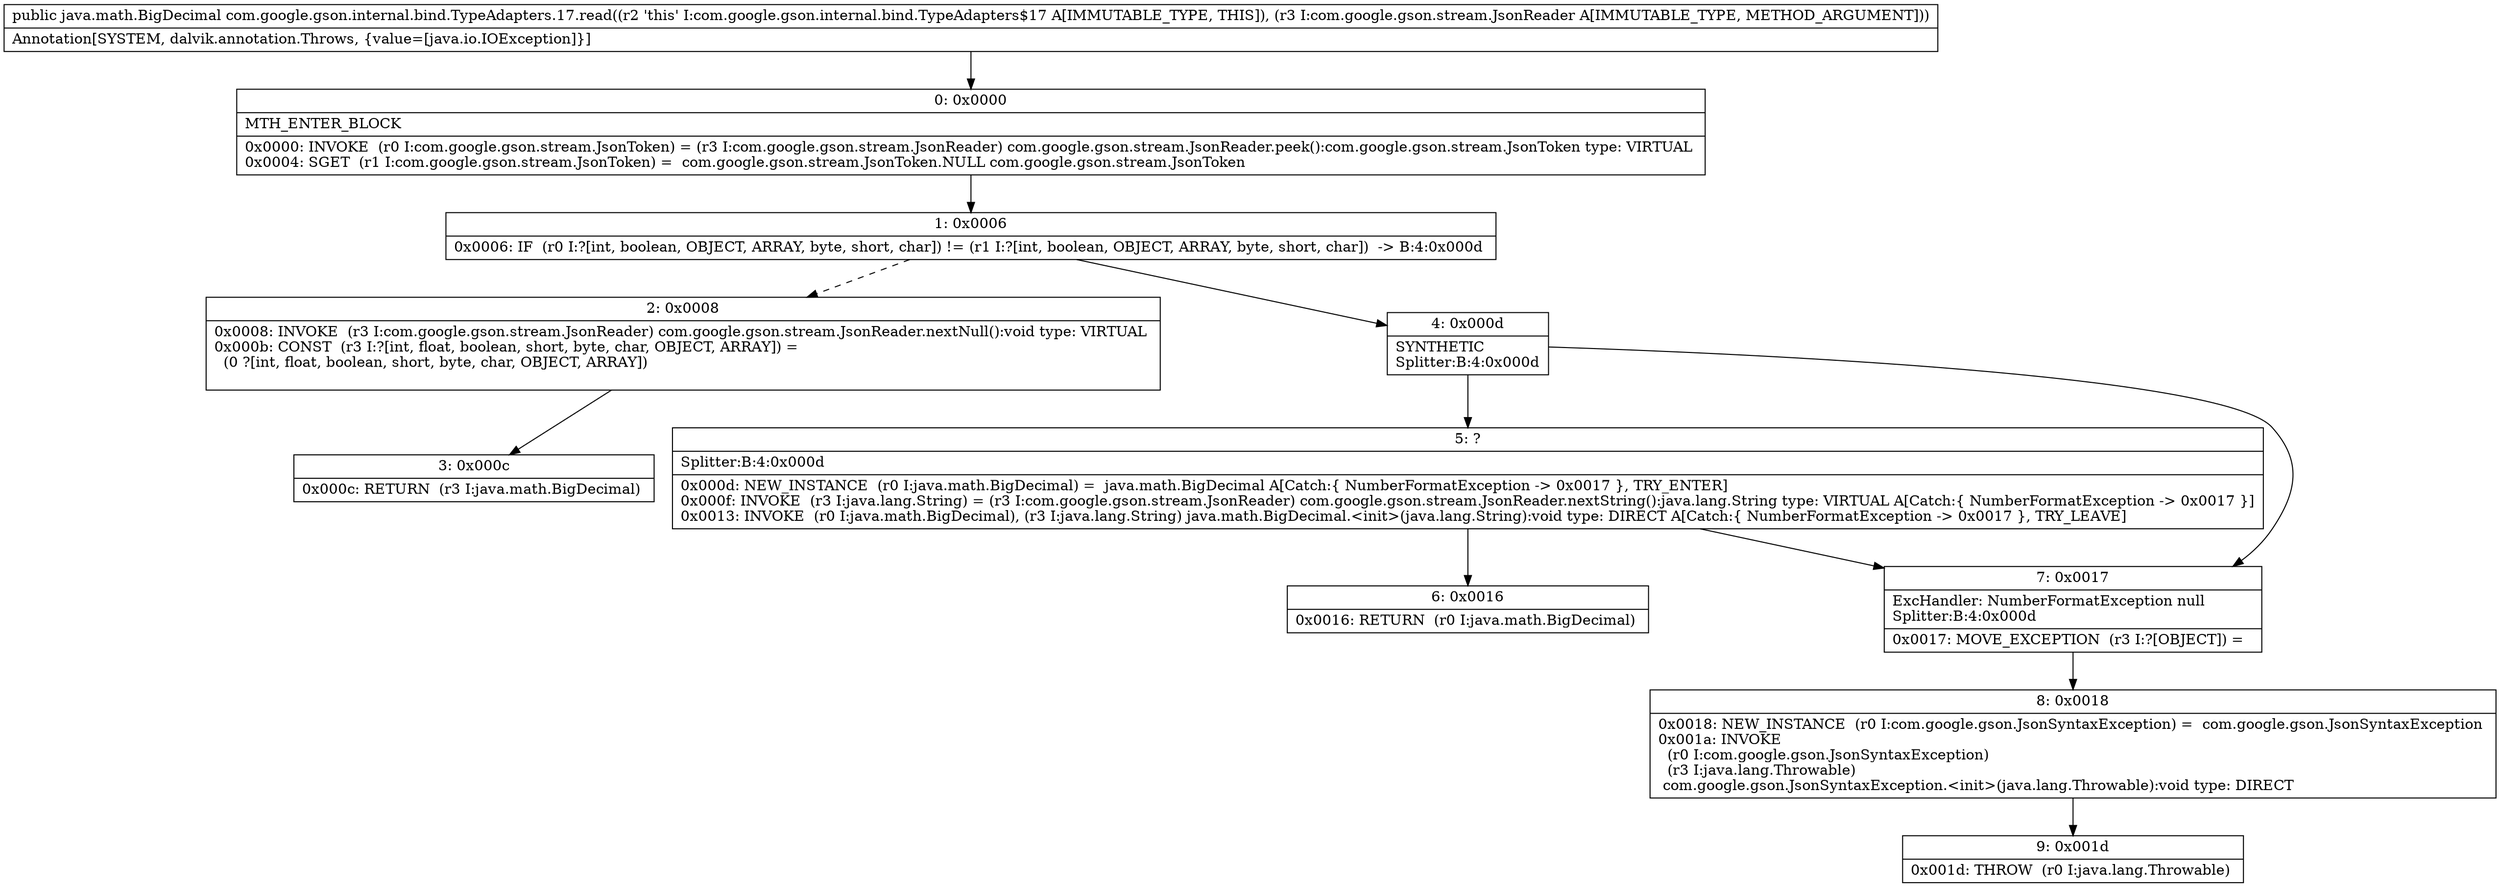 digraph "CFG forcom.google.gson.internal.bind.TypeAdapters.17.read(Lcom\/google\/gson\/stream\/JsonReader;)Ljava\/math\/BigDecimal;" {
Node_0 [shape=record,label="{0\:\ 0x0000|MTH_ENTER_BLOCK\l|0x0000: INVOKE  (r0 I:com.google.gson.stream.JsonToken) = (r3 I:com.google.gson.stream.JsonReader) com.google.gson.stream.JsonReader.peek():com.google.gson.stream.JsonToken type: VIRTUAL \l0x0004: SGET  (r1 I:com.google.gson.stream.JsonToken) =  com.google.gson.stream.JsonToken.NULL com.google.gson.stream.JsonToken \l}"];
Node_1 [shape=record,label="{1\:\ 0x0006|0x0006: IF  (r0 I:?[int, boolean, OBJECT, ARRAY, byte, short, char]) != (r1 I:?[int, boolean, OBJECT, ARRAY, byte, short, char])  \-\> B:4:0x000d \l}"];
Node_2 [shape=record,label="{2\:\ 0x0008|0x0008: INVOKE  (r3 I:com.google.gson.stream.JsonReader) com.google.gson.stream.JsonReader.nextNull():void type: VIRTUAL \l0x000b: CONST  (r3 I:?[int, float, boolean, short, byte, char, OBJECT, ARRAY]) = \l  (0 ?[int, float, boolean, short, byte, char, OBJECT, ARRAY])\l \l}"];
Node_3 [shape=record,label="{3\:\ 0x000c|0x000c: RETURN  (r3 I:java.math.BigDecimal) \l}"];
Node_4 [shape=record,label="{4\:\ 0x000d|SYNTHETIC\lSplitter:B:4:0x000d\l}"];
Node_5 [shape=record,label="{5\:\ ?|Splitter:B:4:0x000d\l|0x000d: NEW_INSTANCE  (r0 I:java.math.BigDecimal) =  java.math.BigDecimal A[Catch:\{ NumberFormatException \-\> 0x0017 \}, TRY_ENTER]\l0x000f: INVOKE  (r3 I:java.lang.String) = (r3 I:com.google.gson.stream.JsonReader) com.google.gson.stream.JsonReader.nextString():java.lang.String type: VIRTUAL A[Catch:\{ NumberFormatException \-\> 0x0017 \}]\l0x0013: INVOKE  (r0 I:java.math.BigDecimal), (r3 I:java.lang.String) java.math.BigDecimal.\<init\>(java.lang.String):void type: DIRECT A[Catch:\{ NumberFormatException \-\> 0x0017 \}, TRY_LEAVE]\l}"];
Node_6 [shape=record,label="{6\:\ 0x0016|0x0016: RETURN  (r0 I:java.math.BigDecimal) \l}"];
Node_7 [shape=record,label="{7\:\ 0x0017|ExcHandler: NumberFormatException null\lSplitter:B:4:0x000d\l|0x0017: MOVE_EXCEPTION  (r3 I:?[OBJECT]) =  \l}"];
Node_8 [shape=record,label="{8\:\ 0x0018|0x0018: NEW_INSTANCE  (r0 I:com.google.gson.JsonSyntaxException) =  com.google.gson.JsonSyntaxException \l0x001a: INVOKE  \l  (r0 I:com.google.gson.JsonSyntaxException)\l  (r3 I:java.lang.Throwable)\l com.google.gson.JsonSyntaxException.\<init\>(java.lang.Throwable):void type: DIRECT \l}"];
Node_9 [shape=record,label="{9\:\ 0x001d|0x001d: THROW  (r0 I:java.lang.Throwable) \l}"];
MethodNode[shape=record,label="{public java.math.BigDecimal com.google.gson.internal.bind.TypeAdapters.17.read((r2 'this' I:com.google.gson.internal.bind.TypeAdapters$17 A[IMMUTABLE_TYPE, THIS]), (r3 I:com.google.gson.stream.JsonReader A[IMMUTABLE_TYPE, METHOD_ARGUMENT]))  | Annotation[SYSTEM, dalvik.annotation.Throws, \{value=[java.io.IOException]\}]\l}"];
MethodNode -> Node_0;
Node_0 -> Node_1;
Node_1 -> Node_2[style=dashed];
Node_1 -> Node_4;
Node_2 -> Node_3;
Node_4 -> Node_5;
Node_4 -> Node_7;
Node_5 -> Node_6;
Node_5 -> Node_7;
Node_7 -> Node_8;
Node_8 -> Node_9;
}

